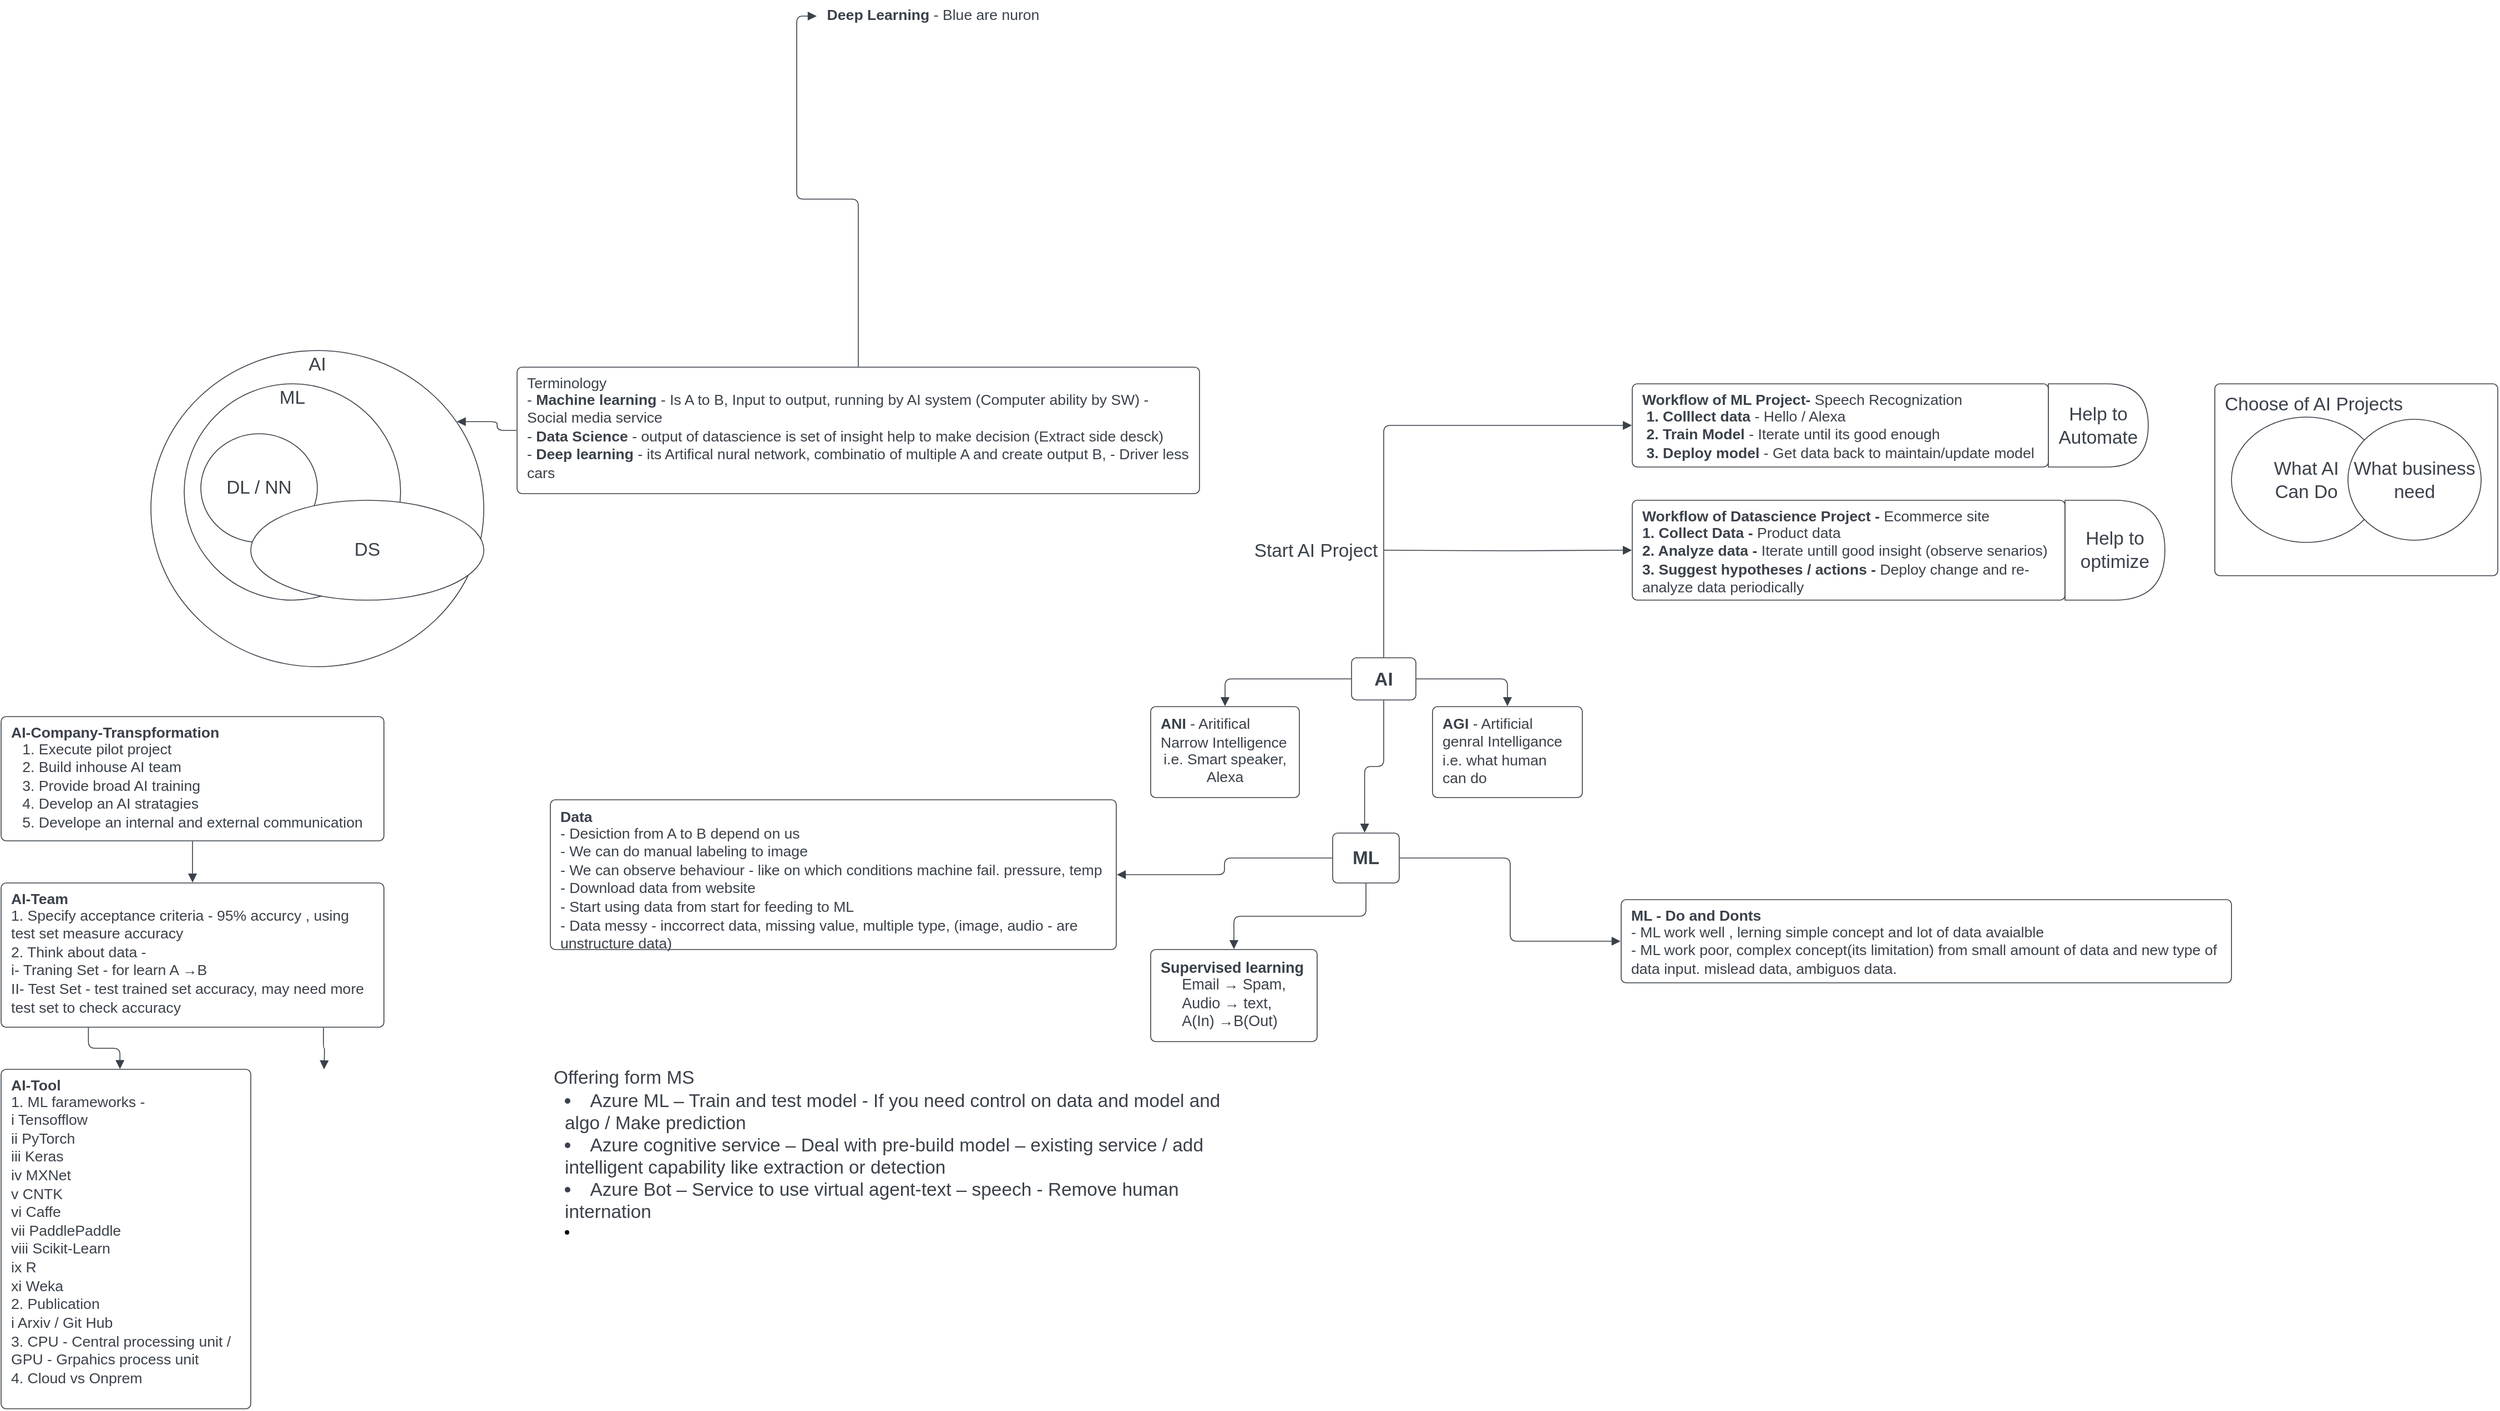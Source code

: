 <mxfile version="22.0.8" type="github">
  <diagram name="Page-1" id="NYZ9kjaSMGqtsROipDQ3">
    <mxGraphModel dx="2373" dy="1918" grid="1" gridSize="10" guides="1" tooltips="1" connect="1" arrows="1" fold="1" page="1" pageScale="1" pageWidth="827" pageHeight="1169" math="0" shadow="0">
      <root>
        <mxCell id="0" />
        <mxCell id="1" parent="0" />
        <mxCell id="81sqiJk4BapM92TLNNfE-1" value="AI" style="html=1;overflow=block;blockSpacing=1;whiteSpace=wrap;ellipse;fontSize=16.7;fontColor=#3a414a;align=center;spacing=3.8;verticalAlign=top;strokeColor=#3a414a;strokeOpacity=100;rounded=1;absoluteArcSize=1;arcSize=9;strokeWidth=0.8;lucidId=Nstn3ItRUxn1;" parent="1" vertex="1">
          <mxGeometry x="-510" y="-45" width="300" height="285" as="geometry" />
        </mxCell>
        <mxCell id="81sqiJk4BapM92TLNNfE-2" value="AI" style="html=1;overflow=block;blockSpacing=1;whiteSpace=wrap;fontSize=16.7;fontColor=#3a414a;fontStyle=1;spacing=9;strokeColor=#3a414a;strokeOpacity=100;rounded=1;absoluteArcSize=1;arcSize=9;strokeWidth=0.8;lucidId=xNsnEjP2Skuf;" parent="1" vertex="1">
          <mxGeometry x="572" y="232" width="58" height="38" as="geometry" />
        </mxCell>
        <mxCell id="81sqiJk4BapM92TLNNfE-3" value="&lt;div style=&quot;display: flex; justify-content: flex-start; text-align: left; align-items: baseline; font-size: 0; line-height: 1.25;margin-top: -2px;&quot;&gt;&lt;span&gt;&lt;span style=&quot;font-size:13.3px;color:#3a414a;font-weight: bold;&quot;&gt;ANI &lt;/span&gt;&lt;span style=&quot;font-size:13.3px;color:#3a414a;&quot;&gt;- Aritifical Narrow Intelligence&#xa;&lt;/span&gt;&lt;/span&gt;&lt;/div&gt;&lt;div style=&quot;display: flex; justify-content: center; text-align: center; align-items: baseline; font-size: 0; line-height: 1.25;margin-top: -2px;&quot;&gt;&lt;span&gt;&lt;span style=&quot;font-size:13.3px;color:#3a414a;&quot;&gt;&lt;span style=&quot;font-size:13.3px;color:#3a414a;&quot;&gt;i.e. Smart speaker, Alexa&lt;/span&gt;&lt;/span&gt;&lt;/span&gt;&lt;/div&gt;" style="html=1;overflow=block;blockSpacing=1;whiteSpace=wrap;fontSize=13;spacing=9;strokeColor=#3a414a;strokeOpacity=100;rounded=1;absoluteArcSize=1;arcSize=9;strokeWidth=0.8;lucidId=KNsnrOlfQROK;" parent="1" vertex="1">
          <mxGeometry x="391" y="276" width="134" height="82" as="geometry" />
        </mxCell>
        <mxCell id="81sqiJk4BapM92TLNNfE-4" value="&lt;div style=&quot;display: flex; justify-content: flex-start; text-align: left; align-items: baseline; font-size: 0; line-height: 1.25;margin-top: -2px;&quot;&gt;&lt;span&gt;&lt;span style=&quot;font-size:13.3px;color:#3a414a;font-weight: bold;&quot;&gt;AGI&lt;/span&gt;&lt;span style=&quot;font-size:13.3px;color:#3a414a;&quot;&gt; - Artificial genral Intelligance i.e. what human can do&lt;/span&gt;&lt;/span&gt;&lt;/div&gt;" style="html=1;overflow=block;blockSpacing=1;whiteSpace=wrap;fontSize=13;spacing=9;strokeColor=#3a414a;strokeOpacity=100;rounded=1;absoluteArcSize=1;arcSize=9;strokeWidth=0.8;lucidId=~OsnrFGLeTJf;" parent="1" vertex="1">
          <mxGeometry x="645" y="276" width="135" height="82" as="geometry" />
        </mxCell>
        <mxCell id="81sqiJk4BapM92TLNNfE-5" value="" style="html=1;jettySize=18;whiteSpace=wrap;fontSize=13;strokeColor=#3a414a;strokeOpacity=100;strokeWidth=0.8;rounded=1;arcSize=12;edgeStyle=orthogonalEdgeStyle;startArrow=none;endArrow=block;endFill=1;exitX=-0.007;exitY=0.5;exitPerimeter=0;entryX=0.5;entryY=-0.005;entryPerimeter=0;lucidId=GQsnDqqFs9r5;" parent="1" source="81sqiJk4BapM92TLNNfE-2" target="81sqiJk4BapM92TLNNfE-3" edge="1">
          <mxGeometry width="100" height="100" relative="1" as="geometry">
            <Array as="points" />
          </mxGeometry>
        </mxCell>
        <mxCell id="81sqiJk4BapM92TLNNfE-6" value="" style="html=1;jettySize=18;whiteSpace=wrap;fontSize=13;strokeColor=#3a414a;strokeOpacity=100;strokeWidth=0.8;rounded=1;arcSize=12;edgeStyle=orthogonalEdgeStyle;startArrow=none;endArrow=block;endFill=1;exitX=1.007;exitY=0.5;exitPerimeter=0;entryX=0.5;entryY=-0.005;entryPerimeter=0;lucidId=IQsnIPa0926.;" parent="1" source="81sqiJk4BapM92TLNNfE-2" target="81sqiJk4BapM92TLNNfE-4" edge="1">
          <mxGeometry width="100" height="100" relative="1" as="geometry">
            <Array as="points" />
          </mxGeometry>
        </mxCell>
        <mxCell id="81sqiJk4BapM92TLNNfE-7" value="ML" style="html=1;overflow=block;blockSpacing=1;whiteSpace=wrap;fontSize=16.7;fontColor=#3a414a;fontStyle=1;spacing=9;strokeColor=#3a414a;strokeOpacity=100;rounded=1;absoluteArcSize=1;arcSize=9;strokeWidth=0.8;lucidId=BTsnkMqc5yti;" parent="1" vertex="1">
          <mxGeometry x="555" y="390" width="60" height="45" as="geometry" />
        </mxCell>
        <mxCell id="81sqiJk4BapM92TLNNfE-8" value="" style="html=1;jettySize=18;whiteSpace=wrap;fontSize=13;strokeColor=#3a414a;strokeOpacity=100;strokeWidth=0.8;rounded=1;arcSize=12;edgeStyle=orthogonalEdgeStyle;startArrow=none;endArrow=block;endFill=1;exitX=0.5;exitY=1.01;exitPerimeter=0;entryX=0.48;entryY=-0.008;entryPerimeter=0;lucidId=TTsnCr_QbMp0;" parent="1" source="81sqiJk4BapM92TLNNfE-2" target="81sqiJk4BapM92TLNNfE-7" edge="1">
          <mxGeometry width="100" height="100" relative="1" as="geometry">
            <Array as="points" />
          </mxGeometry>
        </mxCell>
        <mxCell id="81sqiJk4BapM92TLNNfE-9" value="&lt;div style=&quot;display: flex; justify-content: flex-start; align-items: baseline; font-size: 0px; line-height: 1.25; margin-top: -2px;&quot;&gt;&lt;span&gt;&lt;span style=&quot;font-size:13.5px;color:#3a414a;font-weight: bold;&quot;&gt;Supervised learning&lt;br&gt;&lt;/span&gt;&lt;/span&gt;&lt;/div&gt;&lt;div style=&quot;display: flex; justify-content: center; align-items: baseline; font-size: 0px; line-height: 1.25; margin-top: -2px;&quot;&gt;&lt;span&gt;&lt;span style=&quot;font-size:13.5px;color:#3a414a;&quot;&gt;&lt;span style=&quot;font-size:13.5px;color:#3a414a;&quot;&gt;Email → Spam, &lt;br&gt;Audio →  text,&lt;br&gt;A(In) →B(Out)&lt;/span&gt;&lt;/span&gt;&lt;/span&gt;&lt;/div&gt;" style="html=1;overflow=block;blockSpacing=1;whiteSpace=wrap;fontSize=13;spacing=9;strokeColor=#3a414a;strokeOpacity=100;rounded=1;absoluteArcSize=1;arcSize=9;strokeWidth=0.8;lucidId=sYsn58_CEFQG;align=left;" parent="1" vertex="1">
          <mxGeometry x="391" y="495" width="150" height="83" as="geometry" />
        </mxCell>
        <mxCell id="81sqiJk4BapM92TLNNfE-10" value="" style="html=1;jettySize=18;whiteSpace=wrap;fontSize=13;strokeColor=#3a414a;strokeOpacity=100;strokeWidth=0.8;rounded=1;arcSize=12;edgeStyle=orthogonalEdgeStyle;startArrow=none;endArrow=block;endFill=1;exitX=0.5;exitY=1.008;exitPerimeter=0;entryX=0.5;entryY=-0.005;entryPerimeter=0;lucidId=oZsn1OTQ-C0s;" parent="1" source="81sqiJk4BapM92TLNNfE-7" target="81sqiJk4BapM92TLNNfE-9" edge="1">
          <mxGeometry width="100" height="100" relative="1" as="geometry">
            <Array as="points" />
          </mxGeometry>
        </mxCell>
        <mxCell id="81sqiJk4BapM92TLNNfE-11" value="&lt;div style=&quot;display: flex; justify-content: flex-start; align-items: baseline; font-size: 0px; line-height: 1.25; margin-top: -2px;&quot;&gt;&lt;span&gt;&lt;span style=&quot;font-size:13.3px;color:#3a414a;font-weight: bold;&quot;&gt;Data &lt;/span&gt;&lt;span style=&quot;font-size:13.3px;color:#3a414a;&quot;&gt;&lt;br&gt;&lt;/span&gt;&lt;/span&gt;&lt;/div&gt;&lt;div style=&quot;display: flex; justify-content: center; align-items: baseline; font-size: 0px; line-height: 1.25; margin-top: -2px;&quot;&gt;&lt;span&gt;&lt;span style=&quot;font-size:13.3px;color:#3a414a;&quot;&gt;&lt;span style=&quot;font-size:13.3px;color:#3a414a;&quot;&gt;- Desiction from A to B depend on us&lt;br&gt;- We can do manual labeling to image &lt;br&gt;- We can observe behaviour - like on which conditions machine fail. pressure, temp&lt;br&gt;- Download data from website  &lt;br&gt;- Start using data from start for feeding to ML&lt;br&gt;-  Data messy - inccorrect data, missing value, multiple type, (image, audio - are unstructure data) &lt;/span&gt;&lt;/span&gt;&lt;/span&gt;&lt;/div&gt;" style="html=1;overflow=block;blockSpacing=1;whiteSpace=wrap;fontSize=13;spacing=9;verticalAlign=middle;strokeColor=#3a414a;strokeOpacity=100;rounded=1;absoluteArcSize=1;arcSize=9;strokeWidth=0.8;lucidId=TZsnWh9xGlJi;align=left;" parent="1" vertex="1">
          <mxGeometry x="-150" y="360" width="510" height="135" as="geometry" />
        </mxCell>
        <mxCell id="81sqiJk4BapM92TLNNfE-12" value="" style="html=1;jettySize=18;whiteSpace=wrap;fontSize=13;strokeColor=#3a414a;strokeOpacity=100;strokeWidth=0.8;rounded=1;arcSize=12;edgeStyle=orthogonalEdgeStyle;startArrow=none;endArrow=block;endFill=1;exitX=-0.006;exitY=0.5;exitPerimeter=0;entryX=1.001;entryY=0.5;entryPerimeter=0;lucidId=zbtnxx_x~vjY;" parent="1" source="81sqiJk4BapM92TLNNfE-7" target="81sqiJk4BapM92TLNNfE-11" edge="1">
          <mxGeometry width="100" height="100" relative="1" as="geometry">
            <Array as="points" />
          </mxGeometry>
        </mxCell>
        <mxCell id="81sqiJk4BapM92TLNNfE-13" value="&lt;div style=&quot;display: flex; justify-content: flex-start; align-items: baseline; font-size: 0px; line-height: 1.25; margin-top: -2px;&quot;&gt;&lt;span&gt;&lt;span style=&quot;font-size:13.3px;color:#3a414a;&quot;&gt;Terminology&lt;br&gt;&lt;/span&gt;&lt;/span&gt;&lt;/div&gt;&lt;div style=&quot;display: flex; justify-content: center; align-items: baseline; font-size: 0px; line-height: 1.25; margin-top: -2px;&quot;&gt;&lt;span&gt;&lt;span style=&quot;font-size:13.3px;color:#3a414a;&quot;&gt;&lt;span style=&quot;font-size:13.3px;color:#3a414a;&quot;&gt;- &lt;/span&gt;&lt;span style=&quot;font-size:13.3px;color:#3a414a;font-weight: bold;&quot;&gt;Machine learning&lt;/span&gt;&lt;span style=&quot;font-size:13.3px;color:#3a414a;&quot;&gt; - Is A to B, Input to output, running by AI system (Computer ability by SW) - Social media service &lt;br&gt;- &lt;/span&gt;&lt;span style=&quot;font-size:13.3px;color:#3a414a;font-weight: bold;&quot;&gt;Data Science&lt;/span&gt;&lt;span style=&quot;font-size:13.3px;color:#3a414a;&quot;&gt; - output of datascience is set of insight help to make decision (Extract  side desck)&lt;br&gt;- &lt;/span&gt;&lt;span style=&quot;font-size:13.3px;color:#3a414a;font-weight: bold;&quot;&gt;Deep learning&lt;/span&gt; -  its Artifical nural network, combinatio of multiple A and create output B, - Driver less cars &lt;/span&gt;&lt;/span&gt;&lt;/div&gt;" style="html=1;overflow=block;blockSpacing=1;whiteSpace=wrap;fontSize=13;spacing=9;verticalAlign=top;strokeColor=#3a414a;strokeOpacity=100;rounded=1;absoluteArcSize=1;arcSize=9;strokeWidth=0.8;lucidId=ajtnNDxI0p4T;align=left;" parent="1" vertex="1">
          <mxGeometry x="-180" y="-30" width="615" height="114" as="geometry" />
        </mxCell>
        <mxCell id="81sqiJk4BapM92TLNNfE-14" value="ML" style="html=1;overflow=block;blockSpacing=1;whiteSpace=wrap;ellipse;fontSize=16.7;fontColor=#3a414a;spacing=3.8;verticalAlign=top;strokeColor=#3a414a;strokeOpacity=100;rounded=1;absoluteArcSize=1;arcSize=9;strokeWidth=0.8;lucidId=zttn2-LCI7ER;" parent="1" vertex="1">
          <mxGeometry x="-480" y="-15" width="195" height="195" as="geometry" />
        </mxCell>
        <mxCell id="81sqiJk4BapM92TLNNfE-15" value="DL / NN" style="html=1;overflow=block;blockSpacing=1;whiteSpace=wrap;ellipse;fontSize=16.7;fontColor=#3a414a;spacing=3.8;strokeColor=#3a414a;strokeOpacity=100;rounded=1;absoluteArcSize=1;arcSize=9;strokeWidth=0.8;lucidId=6ttnIv6z7vFN;" parent="1" vertex="1">
          <mxGeometry x="-465" y="30" width="105" height="98" as="geometry" />
        </mxCell>
        <mxCell id="81sqiJk4BapM92TLNNfE-16" value="DS" style="html=1;overflow=block;blockSpacing=1;whiteSpace=wrap;ellipse;fontSize=16.7;fontColor=#3a414a;spacing=3.8;strokeColor=#3a414a;strokeOpacity=100;rounded=1;absoluteArcSize=1;arcSize=9;strokeWidth=0.8;lucidId=lutnS4XYjijJ;" parent="1" vertex="1">
          <mxGeometry x="-420" y="90" width="210" height="90" as="geometry" />
        </mxCell>
        <mxCell id="81sqiJk4BapM92TLNNfE-17" value="" style="html=1;jettySize=18;whiteSpace=wrap;fontSize=13;strokeColor=#3a414a;strokeOpacity=100;strokeWidth=0.8;rounded=1;arcSize=12;edgeStyle=orthogonalEdgeStyle;startArrow=none;endArrow=block;endFill=1;exitX=-0.001;exitY=0.5;exitPerimeter=0;entryX=0.919;entryY=0.225;entryPerimeter=0;lucidId=ivtnTVrojw51;" parent="1" source="81sqiJk4BapM92TLNNfE-13" target="81sqiJk4BapM92TLNNfE-1" edge="1">
          <mxGeometry width="100" height="100" relative="1" as="geometry">
            <Array as="points" />
          </mxGeometry>
        </mxCell>
        <mxCell id="81sqiJk4BapM92TLNNfE-18" value="&lt;div style=&quot;display: flex; justify-content: flex-start; align-items: baseline; font-size: 0px; line-height: 1.25; margin-top: -2px;&quot;&gt;&lt;span&gt;&lt;span style=&quot;font-size:13.3px;color:#3a414a;font-weight: bold;&quot;&gt;AI-Company-Transpformation &lt;br&gt;&lt;/span&gt;&lt;/span&gt;&lt;/div&gt;&lt;div style=&quot;display: flex; justify-content: center; align-items: baseline; font-size: 0px; line-height: 1.25; margin-top: -2px;&quot;&gt;&lt;span&gt;&lt;span style=&quot;font-size:13.3px;color:#3a414a;&quot;&gt;&lt;span style=&quot;font-size:13.3px;color:#3a414a;&quot;&gt;1. Execute pilot project &lt;br&gt;2. Build inhouse AI team &lt;br&gt;3. Provide broad AI training &lt;br&gt;4. Develop an AI stratagies &lt;br&gt;5. Develope an internal and external communication &lt;/span&gt;&lt;/span&gt;&lt;/span&gt;&lt;/div&gt;" style="html=1;overflow=block;blockSpacing=1;whiteSpace=wrap;fontSize=13;spacing=9;verticalAlign=top;strokeColor=#3a414a;strokeOpacity=100;rounded=1;absoluteArcSize=1;arcSize=9;strokeWidth=0.8;lucidId=u4MnLoXump.f;align=left;" parent="1" vertex="1">
          <mxGeometry x="-645" y="285" width="345" height="112" as="geometry" />
        </mxCell>
        <mxCell id="81sqiJk4BapM92TLNNfE-19" value="&lt;div style=&quot;display: flex; justify-content: flex-start; align-items: baseline; font-size: 0px; line-height: 1.25; margin-top: -2px;&quot;&gt;&lt;span style=&quot;text-align: left;&quot;&gt;&lt;span style=&quot;font-size:13.3px;color:#3a414a;font-weight: bold;&quot;&gt;ML - Do and Donts&lt;/span&gt;&lt;span style=&quot;font-size:13.3px;color:#3a414a;&quot;&gt; &lt;br&gt;&lt;/span&gt;&lt;/span&gt;&lt;/div&gt;&lt;div style=&quot;display: flex; justify-content: center; align-items: baseline; font-size: 0px; line-height: 1.25; margin-top: -2px;&quot;&gt;&lt;span&gt;&lt;div style=&quot;text-align: left;&quot;&gt;&lt;span style=&quot;color: rgb(58, 65, 74); font-size: 13.3px; background-color: initial;&quot;&gt;- ML work well , lerning simple concept and lot of data avaialble&lt;/span&gt;&lt;/div&gt;&lt;span style=&quot;font-size:13.3px;color:#3a414a;&quot;&gt;&lt;div style=&quot;text-align: left;&quot;&gt;&lt;span style=&quot;background-color: initial;&quot;&gt;- ML work poor, complex concept(its limitation)  from small amount of data and new type of  data input.  mislead data, ambiguos data.&lt;/span&gt;&lt;/div&gt;&lt;/span&gt;&lt;/span&gt;&lt;/div&gt;" style="html=1;overflow=block;blockSpacing=1;whiteSpace=wrap;fontSize=13;spacing=9;verticalAlign=top;strokeColor=#3a414a;strokeOpacity=100;rounded=1;absoluteArcSize=1;arcSize=9;strokeWidth=0.8;lucidId=ejNnIm7sOMIa;" parent="1" vertex="1">
          <mxGeometry x="815" y="450" width="550" height="75" as="geometry" />
        </mxCell>
        <mxCell id="81sqiJk4BapM92TLNNfE-20" value="" style="html=1;jettySize=18;whiteSpace=wrap;fontSize=13;strokeColor=#3a414a;strokeOpacity=100;strokeWidth=0.8;rounded=1;arcSize=12;edgeStyle=orthogonalEdgeStyle;startArrow=none;endArrow=block;endFill=1;exitX=1.006;exitY=0.5;exitPerimeter=0;entryX=-0.001;entryY=0.5;entryPerimeter=0;lucidId=DpNnC.XjuHyn;" parent="1" source="81sqiJk4BapM92TLNNfE-7" target="81sqiJk4BapM92TLNNfE-19" edge="1">
          <mxGeometry width="100" height="100" relative="1" as="geometry">
            <Array as="points" />
          </mxGeometry>
        </mxCell>
        <mxCell id="81sqiJk4BapM92TLNNfE-21" value="" style="html=1;overflow=block;blockSpacing=1;whiteSpace=wrap;shape=image;fontSize=13;spacing=0;strokeColor=none;strokeOpacity=100;strokeWidth=0;image=https://images.lucid.app/images/2ff3327a-405d-4345-bd52-d5382b4de7a3/content;imageAspect=0;lucidId=uwNn77fgx0QY;" parent="1" vertex="1">
          <mxGeometry x="75" y="-333" width="390" height="221" as="geometry" />
        </mxCell>
        <mxCell id="81sqiJk4BapM92TLNNfE-22" value="&lt;div style=&quot;display: flex; justify-content: center; text-align: center; align-items: baseline; font-size: 0; line-height: 1.25;margin-top: -2px;&quot;&gt;&lt;span&gt;&lt;span style=&quot;font-size:13.3px;color:#3a414a;font-weight: bold;&quot;&gt;Deep Learning&lt;/span&gt;&lt;span style=&quot;font-size:13.3px;color:#3a414a;&quot;&gt; - Blue are nuron&lt;/span&gt;&lt;/span&gt;&lt;/div&gt;" style="html=1;overflow=block;blockSpacing=1;whiteSpace=wrap;fontSize=13;spacing=3.8;strokeOpacity=0;fillOpacity=0;rounded=1;absoluteArcSize=1;arcSize=9;fillColor=#ffffff;strokeWidth=0.8;lucidId=QwNnjuTeM-4T;" parent="1" vertex="1">
          <mxGeometry x="90" y="-360" width="210" height="27" as="geometry" />
        </mxCell>
        <mxCell id="81sqiJk4BapM92TLNNfE-23" value="" style="html=1;jettySize=18;whiteSpace=wrap;fontSize=13;strokeColor=#3a414a;strokeOpacity=100;strokeWidth=0.8;rounded=1;arcSize=12;edgeStyle=orthogonalEdgeStyle;startArrow=none;endArrow=block;endFill=1;exitX=0.5;exitY=-0.003;exitPerimeter=0;entryX=0;entryY=0.5;entryPerimeter=0;lucidId=U26nIhRutH5p;" parent="1" source="81sqiJk4BapM92TLNNfE-13" target="81sqiJk4BapM92TLNNfE-22" edge="1">
          <mxGeometry width="100" height="100" relative="1" as="geometry">
            <Array as="points" />
          </mxGeometry>
        </mxCell>
        <mxCell id="81sqiJk4BapM92TLNNfE-24" value="&lt;div style=&quot;display: flex; justify-content: flex-start; align-items: baseline; font-size: 0px; line-height: 1.25; margin-top: -2px;&quot;&gt;&lt;span&gt;&lt;span style=&quot;font-size:13.3px;color:#3a414a;font-weight: bold;&quot;&gt;Workflow of ML Project-&lt;/span&gt;&lt;span style=&quot;font-size:13.3px;color:#3a414a;&quot;&gt; Speech Recognization &lt;br&gt;&lt;/span&gt;&lt;/span&gt;&lt;/div&gt;&lt;div style=&quot;display: flex; justify-content: center; align-items: baseline; font-size: 0px; line-height: 1.25; margin-top: -2px;&quot;&gt;&lt;span&gt;&lt;span style=&quot;font-size:13.3px;color:#3a414a;&quot;&gt;&lt;span style=&quot;font-size:13.3px;color:#3a414a;font-weight: bold;&quot;&gt;1. Colllect data &lt;/span&gt;&lt;span style=&quot;font-size:13.3px;color:#3a414a;&quot;&gt;- Hello / Alexa &lt;br&gt;&lt;/span&gt;&lt;span style=&quot;font-size:13.3px;color:#3a414a;font-weight: bold;&quot;&gt;2. Train Model&lt;/span&gt;&lt;span style=&quot;font-size:13.3px;color:#3a414a;&quot;&gt; - Iterate until its good enough &lt;br&gt;&lt;/span&gt;&lt;span style=&quot;font-size:13.3px;color:#3a414a;font-weight: bold;&quot;&gt;3. Deploy model&lt;/span&gt; - Get data back to maintain/update model &lt;/span&gt;&lt;/span&gt;&lt;/div&gt;" style="html=1;overflow=block;blockSpacing=1;whiteSpace=wrap;fontSize=13;spacing=9;verticalAlign=top;strokeColor=#3a414a;strokeOpacity=100;rounded=1;absoluteArcSize=1;arcSize=9;strokeWidth=0.8;lucidId=476nx1Juuu_U;align=left;" parent="1" vertex="1">
          <mxGeometry x="825" y="-15" width="375" height="75" as="geometry" />
        </mxCell>
        <mxCell id="81sqiJk4BapM92TLNNfE-25" value="" style="html=1;jettySize=18;whiteSpace=wrap;fontSize=13;strokeColor=#3a414a;strokeOpacity=100;strokeWidth=0.8;rounded=1;arcSize=12;edgeStyle=orthogonalEdgeStyle;startArrow=none;endArrow=block;endFill=1;exitX=0.5;exitY=-0.01;exitPerimeter=0;entryX=-0.001;entryY=0.5;entryPerimeter=0;lucidId=F86nW5iz-OsA;" parent="1" source="81sqiJk4BapM92TLNNfE-2" target="81sqiJk4BapM92TLNNfE-24" edge="1">
          <mxGeometry width="100" height="100" relative="1" as="geometry">
            <Array as="points">
              <mxPoint x="601" y="23" />
            </Array>
          </mxGeometry>
        </mxCell>
        <mxCell id="81sqiJk4BapM92TLNNfE-26" value="Start AI Project" style="html=1;overflow=block;blockSpacing=1;whiteSpace=wrap;fontSize=16.7;fontColor=#3a414a;spacing=3.8;strokeOpacity=0;fillOpacity=0;rounded=1;absoluteArcSize=1;arcSize=9;fillColor=#ffffff;strokeWidth=0.8;lucidId=W86nlaAlw~qb;" parent="1" vertex="1">
          <mxGeometry x="450" y="113" width="180" height="45" as="geometry" />
        </mxCell>
        <mxCell id="81sqiJk4BapM92TLNNfE-27" value="&lt;div style=&quot;display: flex; justify-content: flex-start; align-items: baseline; font-size: 0px; line-height: 1.25; margin-top: -2px;&quot;&gt;&lt;span&gt;&lt;span style=&quot;font-size:13.3px;color:#3a414a;font-weight: bold;&quot;&gt;Workflow of Datascience Project -&lt;/span&gt;&lt;span style=&quot;font-size:13.3px;color:#3a414a;&quot;&gt; Ecommerce site &lt;br&gt;&lt;/span&gt;&lt;/span&gt;&lt;/div&gt;&lt;div style=&quot;display: flex; justify-content: center; align-items: baseline; font-size: 0px; line-height: 1.25; margin-top: -2px;&quot;&gt;&lt;span&gt;&lt;span style=&quot;font-size:13.3px;color:#3a414a;&quot;&gt;&lt;span style=&quot;font-size:13.3px;color:#3a414a;font-weight: bold;&quot;&gt;1. Collect Data -&lt;/span&gt;&lt;span style=&quot;font-size:13.3px;color:#3a414a;&quot;&gt; Product data &lt;br&gt;&lt;/span&gt;&lt;span style=&quot;font-size:13.3px;color:#3a414a;font-weight: bold;&quot;&gt;2. Analyze data -&lt;/span&gt;&lt;span style=&quot;font-size:13.3px;color:#3a414a;&quot;&gt; Iterate untill good insight (observe senarios) &lt;br&gt;&lt;/span&gt;&lt;span style=&quot;font-size:13.3px;color:#3a414a;font-weight: bold;&quot;&gt;3. Suggest hypotheses / actions -&lt;/span&gt; Deploy change and re-analyze data periodically &lt;/span&gt;&lt;/span&gt;&lt;/div&gt;" style="html=1;overflow=block;blockSpacing=1;whiteSpace=wrap;fontSize=13;spacing=9;verticalAlign=top;strokeColor=#3a414a;strokeOpacity=100;rounded=1;absoluteArcSize=1;arcSize=9;strokeWidth=0.8;lucidId=t.6nMj0o7ro-;align=left;" parent="1" vertex="1">
          <mxGeometry x="825" y="90" width="390" height="90" as="geometry" />
        </mxCell>
        <mxCell id="81sqiJk4BapM92TLNNfE-28" value="" style="html=1;jettySize=18;whiteSpace=wrap;fontSize=13;strokeColor=#3a414a;strokeOpacity=100;strokeWidth=0.8;rounded=1;arcSize=12;edgeStyle=orthogonalEdgeStyle;startArrow=none;endArrow=block;endFill=1;entryX=-0.001;entryY=0.5;entryPerimeter=0;lucidId=Q.6ntiBGkJTD;" parent="1" target="81sqiJk4BapM92TLNNfE-27" edge="1">
          <mxGeometry width="100" height="100" relative="1" as="geometry">
            <Array as="points" />
            <mxPoint x="601" y="135" as="sourcePoint" />
          </mxGeometry>
        </mxCell>
        <mxCell id="81sqiJk4BapM92TLNNfE-29" value="Help to optimize " style="html=1;overflow=block;blockSpacing=1;whiteSpace=wrap;shape=delay;fontSize=16.7;fontColor=#3a414a;spacing=3.8;strokeColor=#3a414a;strokeOpacity=100;rounded=1;absoluteArcSize=1;arcSize=9;strokeWidth=0.8;lucidId=ul7nPdmqKC0k;" parent="1" vertex="1">
          <mxGeometry x="1215" y="90" width="90" height="90" as="geometry" />
        </mxCell>
        <mxCell id="81sqiJk4BapM92TLNNfE-30" value="Help to Automate " style="html=1;overflow=block;blockSpacing=1;whiteSpace=wrap;shape=delay;fontSize=16.7;fontColor=#3a414a;spacing=3.8;strokeColor=#3a414a;strokeOpacity=100;rounded=1;absoluteArcSize=1;arcSize=9;strokeWidth=0.8;lucidId=Xl7nXmqDu_Y~;" parent="1" vertex="1">
          <mxGeometry x="1200" y="-15" width="90" height="75" as="geometry" />
        </mxCell>
        <mxCell id="81sqiJk4BapM92TLNNfE-31" value="Choose of AI Projects" style="html=1;overflow=block;blockSpacing=1;whiteSpace=wrap;fontSize=16.7;fontColor=#3a414a;align=left;spacing=9;verticalAlign=top;strokeColor=#3a414a;strokeOpacity=100;rounded=1;absoluteArcSize=1;arcSize=9;strokeWidth=0.8;lucidId=gFApEVcoOjdM;" parent="1" vertex="1">
          <mxGeometry x="1350" y="-15" width="255" height="173" as="geometry" />
        </mxCell>
        <mxCell id="81sqiJk4BapM92TLNNfE-32" value="What AI &#xa;Can Do" style="html=1;overflow=block;blockSpacing=1;whiteSpace=wrap;ellipse;fontSize=16.7;fontColor=#3a414a;spacing=3.8;strokeColor=#3a414a;strokeOpacity=100;rounded=1;absoluteArcSize=1;arcSize=9;strokeWidth=0.8;lucidId=HGApyniMam45;" parent="1" vertex="1">
          <mxGeometry x="1365" y="15" width="135" height="113" as="geometry" />
        </mxCell>
        <mxCell id="81sqiJk4BapM92TLNNfE-33" value="What business need" style="html=1;overflow=block;blockSpacing=1;whiteSpace=wrap;ellipse;fontSize=16.7;fontColor=#3a414a;spacing=3.8;strokeColor=#3a414a;strokeOpacity=100;rounded=1;absoluteArcSize=1;arcSize=9;strokeWidth=0.8;lucidId=TGApi415._Rt;" parent="1" vertex="1">
          <mxGeometry x="1470" y="17" width="120" height="109" as="geometry" />
        </mxCell>
        <mxCell id="81sqiJk4BapM92TLNNfE-34" value="&lt;div style=&quot;display: flex; justify-content: flex-start; align-items: baseline; font-size: 0px; line-height: 1.25; margin-top: -2px;&quot;&gt;&lt;span&gt;&lt;span style=&quot;font-size:13.3px;color:#3a414a;font-weight: bold;&quot;&gt;AI-Team&lt;br&gt;&lt;/span&gt;&lt;/span&gt;&lt;/div&gt;&lt;div style=&quot;display: flex; justify-content: center; align-items: baseline; font-size: 0px; line-height: 1.25; margin-top: -2px;&quot;&gt;&lt;span&gt;&lt;span style=&quot;font-size:13.3px;color:#3a414a;&quot;&gt;&lt;span style=&quot;font-size:13.3px;color:#3a414a;&quot;&gt;1. Specify acceptance criteria - 95% accurcy , using test set measure accuracy &lt;br&gt;2. Think about data -  &lt;br&gt;    i- Traning Set - for learn A →B&lt;br&gt;    II- Test Set -  test trained set accuracy, may need    more test set  to check accuracy &lt;/span&gt;&lt;/span&gt;&lt;/span&gt;&lt;/div&gt;" style="html=1;overflow=block;blockSpacing=1;whiteSpace=wrap;fontSize=13;spacing=9;verticalAlign=top;strokeColor=#3a414a;strokeOpacity=100;rounded=1;absoluteArcSize=1;arcSize=9;strokeWidth=0.8;lucidId=oOAp1d~B6kgs;align=left;" parent="1" vertex="1">
          <mxGeometry x="-645" y="435" width="345" height="130" as="geometry" />
        </mxCell>
        <mxCell id="81sqiJk4BapM92TLNNfE-35" value="&lt;div style=&quot;display: flex; justify-content: flex-start; align-items: baseline; font-size: 0px; line-height: 1.25; margin-top: -2px;&quot;&gt;&lt;span&gt;&lt;span style=&quot;font-size:13.3px;color:#3a414a;font-weight: bold;&quot;&gt;AI-Tool&lt;br&gt;&lt;/span&gt;&lt;/span&gt;&lt;/div&gt;&lt;div style=&quot;display: flex; justify-content: center; align-items: baseline; font-size: 0px; line-height: 1.25; margin-top: -2px;&quot;&gt;&lt;span&gt;&lt;span style=&quot;font-size:13.3px;color:#3a414a;&quot;&gt;&lt;span style=&quot;font-size:13.3px;color:#3a414a;&quot;&gt;1. ML farameworks - &lt;br&gt;   i Tensofflow &lt;br&gt;   ii PyTorch&lt;br&gt;   iii Keras&lt;br&gt;   iv MXNet&lt;br&gt;   v CNTK&lt;br&gt;   vi Caffe&lt;br&gt;   vii PaddlePaddle&lt;br&gt;   viii Scikit-Learn &lt;br&gt;   ix R&lt;br&gt;   xi  Weka&lt;br&gt;2. Publication &lt;br&gt;   i Arxiv / Git Hub &lt;br&gt;3. CPU - Central processing unit / GPU - Grpahics process unit &lt;br&gt;4. Cloud vs Onprem &lt;/span&gt;&lt;/span&gt;&lt;/span&gt;&lt;/div&gt;" style="html=1;overflow=block;blockSpacing=1;whiteSpace=wrap;fontSize=13;spacing=9;verticalAlign=top;strokeColor=#3a414a;strokeOpacity=100;rounded=1;absoluteArcSize=1;arcSize=9;strokeWidth=0.8;lucidId=gXAp5EEoo~hq;align=left;" parent="1" vertex="1">
          <mxGeometry x="-645" y="603" width="225" height="306" as="geometry" />
        </mxCell>
        <mxCell id="81sqiJk4BapM92TLNNfE-36" value="" style="html=1;jettySize=18;whiteSpace=wrap;fontSize=13;strokeColor=#3a414a;strokeOpacity=100;strokeWidth=0.8;rounded=1;arcSize=12;edgeStyle=orthogonalEdgeStyle;startArrow=none;endArrow=block;endFill=1;exitX=0.5;exitY=1.003;exitPerimeter=0;entryX=0.5;entryY=-0.003;entryPerimeter=0;lucidId=T0ApRvawiDkf;" parent="1" source="81sqiJk4BapM92TLNNfE-18" target="81sqiJk4BapM92TLNNfE-34" edge="1">
          <mxGeometry width="100" height="100" relative="1" as="geometry">
            <Array as="points" />
          </mxGeometry>
        </mxCell>
        <mxCell id="81sqiJk4BapM92TLNNfE-37" value="" style="html=1;jettySize=18;whiteSpace=wrap;fontSize=13;strokeColor=#3a414a;strokeOpacity=100;strokeWidth=0.8;rounded=1;arcSize=12;edgeStyle=orthogonalEdgeStyle;startArrow=none;endArrow=block;endFill=1;exitX=0.228;exitY=1.003;exitPerimeter=0;entryX=0.476;entryY=-0.001;entryPerimeter=0;lucidId=X0ApmoLxElCr;" parent="1" source="81sqiJk4BapM92TLNNfE-34" target="81sqiJk4BapM92TLNNfE-35" edge="1">
          <mxGeometry width="100" height="100" relative="1" as="geometry">
            <Array as="points" />
          </mxGeometry>
        </mxCell>
        <mxCell id="81sqiJk4BapM92TLNNfE-38" value="" style="html=1;jettySize=18;whiteSpace=wrap;fontSize=13;strokeColor=#3a414a;strokeOpacity=100;strokeWidth=0.8;rounded=1;arcSize=12;edgeStyle=orthogonalEdgeStyle;startArrow=none;endArrow=block;endFill=1;exitX=0.842;exitY=1.003;exitPerimeter=0;lucidId=5TBp9MEyoiYb;" parent="1" source="81sqiJk4BapM92TLNNfE-34" edge="1">
          <mxGeometry width="100" height="100" relative="1" as="geometry">
            <Array as="points" />
            <mxPoint x="-354" y="603" as="targetPoint" />
          </mxGeometry>
        </mxCell>
        <mxCell id="81sqiJk4BapM92TLNNfE-39" value="&lt;div style=&quot;display: flex; justify-content: flex-start; text-align: left; align-items: baseline; font-size: 0; line-height: 1.25;margin-top: -2px;&quot;&gt;&lt;span&gt;&lt;span style=&quot;font-size:16.7px;color:#3a414a;&quot;&gt;Offering form MS&lt;br&gt;&lt;/span&gt;&lt;/span&gt;&lt;/div&gt;&lt;ul style=&quot;margin: 0px; padding-left: 10px;list-style-position: inside; list-style-type:disc&quot;&gt;&lt;li style=&quot;text-align:left;color:#3a414a;font-size:16.7px;&quot;&gt;&lt;span style=&quot;margin-left: 0px;margin-top: -2px;&quot;&gt;&lt;span style=&quot;font-size:16.7px;color:#3a414a;&quot;&gt;Azure ML – Train and test model - If you need control on data and model and algo / Make prediction&lt;/span&gt;&lt;/span&gt;&lt;/li&gt;&lt;li style=&quot;text-align:left;color:#3a414a;font-size:16.7px;&quot;&gt;&lt;span style=&quot;margin-left: 0px;margin-top: -2px;&quot;&gt;&lt;span style=&quot;font-size:16.7px;color:#3a414a;&quot;&gt;Azure cognitive service – Deal with pre-build model – existing service / add intelligent capability like extraction or detection&lt;/span&gt;&lt;/span&gt;&lt;/li&gt;&lt;li style=&quot;text-align:left;color:#3a414a;font-size:16.7px;&quot;&gt;&lt;span style=&quot;margin-left: 0px;margin-top: -2px;&quot;&gt;&lt;span style=&quot;font-size:16.7px;color:#3a414a;&quot;&gt;Azure Bot – Service to use virtual agent-text – speech - Remove human internation&lt;/span&gt;&lt;/span&gt;&lt;/li&gt;&lt;li style=&quot;text-align:left;&quot;&gt;&lt;span style=&quot;margin-left: 0px;margin-top: -2px;&quot;&gt;&lt;/span&gt;&lt;/li&gt;&lt;/ul&gt;" style="html=1;overflow=block;blockSpacing=1;whiteSpace=wrap;fontSize=13;spacing=3.8;verticalAlign=top;strokeOpacity=0;fillOpacity=0;rounded=1;absoluteArcSize=1;arcSize=9;fillColor=#ffffff;strokeWidth=0.8;lucidId=8VRI.dtlF3Qh;" parent="1" vertex="1">
          <mxGeometry x="-150" y="600" width="642" height="148" as="geometry" />
        </mxCell>
      </root>
    </mxGraphModel>
  </diagram>
</mxfile>
